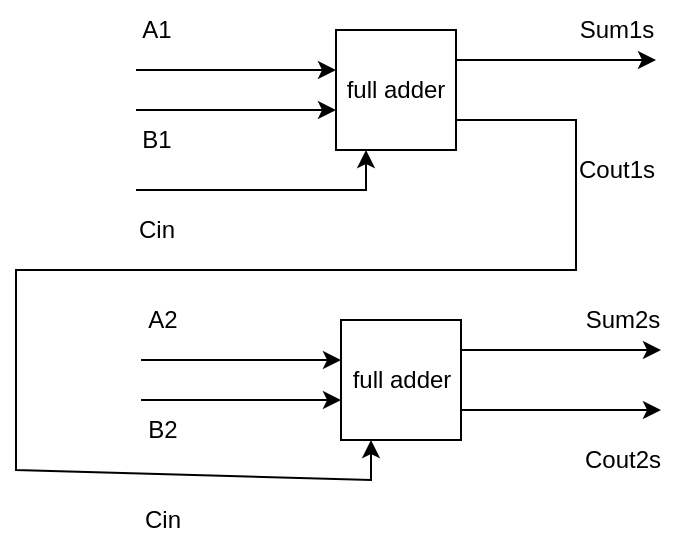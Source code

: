 <mxfile>
    <diagram id="RnIzjZcDYwrT7aIqElQR" name="Page-1">
        <mxGraphModel dx="1086" dy="711" grid="1" gridSize="10" guides="1" tooltips="1" connect="1" arrows="1" fold="1" page="1" pageScale="1" pageWidth="827" pageHeight="1169" math="0" shadow="0">
            <root>
                <mxCell id="0"/>
                <mxCell id="1" parent="0"/>
                <mxCell id="4" style="edgeStyle=none;html=1;exitX=1;exitY=0.25;exitDx=0;exitDy=0;" edge="1" parent="1" source="2">
                    <mxGeometry relative="1" as="geometry">
                        <mxPoint x="510" y="355" as="targetPoint"/>
                    </mxGeometry>
                </mxCell>
                <mxCell id="2" value="full adder" style="rounded=0;whiteSpace=wrap;html=1;" vertex="1" parent="1">
                    <mxGeometry x="350" y="340" width="60" height="60" as="geometry"/>
                </mxCell>
                <mxCell id="6" style="edgeStyle=none;html=1;exitX=1;exitY=0.75;exitDx=0;exitDy=0;" edge="1" parent="1">
                    <mxGeometry relative="1" as="geometry">
                        <mxPoint x="350" y="360" as="targetPoint"/>
                        <mxPoint x="250" y="360" as="sourcePoint"/>
                    </mxGeometry>
                </mxCell>
                <mxCell id="7" style="edgeStyle=none;html=1;exitX=1;exitY=0.75;exitDx=0;exitDy=0;" edge="1" parent="1">
                    <mxGeometry relative="1" as="geometry">
                        <mxPoint x="350" y="380" as="targetPoint"/>
                        <mxPoint x="250" y="380" as="sourcePoint"/>
                    </mxGeometry>
                </mxCell>
                <mxCell id="8" style="edgeStyle=none;html=1;exitX=1;exitY=0.75;exitDx=0;exitDy=0;entryX=0.25;entryY=1;entryDx=0;entryDy=0;rounded=0;" edge="1" parent="1" target="2">
                    <mxGeometry relative="1" as="geometry">
                        <mxPoint x="350" y="420" as="targetPoint"/>
                        <mxPoint x="250" y="420" as="sourcePoint"/>
                        <Array as="points">
                            <mxPoint x="365" y="420"/>
                        </Array>
                    </mxGeometry>
                </mxCell>
                <mxCell id="9" value="Cin" style="text;html=1;align=center;verticalAlign=middle;resizable=0;points=[];autosize=1;strokeColor=none;fillColor=none;" vertex="1" parent="1">
                    <mxGeometry x="240" y="425" width="40" height="30" as="geometry"/>
                </mxCell>
                <mxCell id="10" value="A1" style="text;html=1;align=center;verticalAlign=middle;resizable=0;points=[];autosize=1;strokeColor=none;fillColor=none;" vertex="1" parent="1">
                    <mxGeometry x="240" y="325" width="40" height="30" as="geometry"/>
                </mxCell>
                <mxCell id="11" value="B1" style="text;html=1;align=center;verticalAlign=middle;resizable=0;points=[];autosize=1;strokeColor=none;fillColor=none;" vertex="1" parent="1">
                    <mxGeometry x="240" y="380" width="40" height="30" as="geometry"/>
                </mxCell>
                <mxCell id="12" value="Sum1s" style="text;html=1;align=center;verticalAlign=middle;resizable=0;points=[];autosize=1;strokeColor=none;fillColor=none;" vertex="1" parent="1">
                    <mxGeometry x="460" y="325" width="60" height="30" as="geometry"/>
                </mxCell>
                <mxCell id="13" value="Cout1s" style="text;html=1;align=center;verticalAlign=middle;resizable=0;points=[];autosize=1;strokeColor=none;fillColor=none;" vertex="1" parent="1">
                    <mxGeometry x="460" y="395" width="60" height="30" as="geometry"/>
                </mxCell>
                <mxCell id="14" style="edgeStyle=none;html=1;exitX=1;exitY=0.25;exitDx=0;exitDy=0;" edge="1" parent="1" source="16">
                    <mxGeometry relative="1" as="geometry">
                        <mxPoint x="512.5" y="500" as="targetPoint"/>
                    </mxGeometry>
                </mxCell>
                <mxCell id="15" style="edgeStyle=none;html=1;exitX=1;exitY=0.75;exitDx=0;exitDy=0;" edge="1" parent="1" source="16">
                    <mxGeometry relative="1" as="geometry">
                        <mxPoint x="512.5" y="530" as="targetPoint"/>
                    </mxGeometry>
                </mxCell>
                <mxCell id="16" value="full adder" style="rounded=0;whiteSpace=wrap;html=1;" vertex="1" parent="1">
                    <mxGeometry x="352.5" y="485" width="60" height="60" as="geometry"/>
                </mxCell>
                <mxCell id="17" style="edgeStyle=none;html=1;exitX=1;exitY=0.75;exitDx=0;exitDy=0;" edge="1" parent="1">
                    <mxGeometry relative="1" as="geometry">
                        <mxPoint x="352.5" y="505" as="targetPoint"/>
                        <mxPoint x="252.5" y="505" as="sourcePoint"/>
                    </mxGeometry>
                </mxCell>
                <mxCell id="18" style="edgeStyle=none;html=1;exitX=1;exitY=0.75;exitDx=0;exitDy=0;" edge="1" parent="1">
                    <mxGeometry relative="1" as="geometry">
                        <mxPoint x="352.5" y="525" as="targetPoint"/>
                        <mxPoint x="252.5" y="525" as="sourcePoint"/>
                    </mxGeometry>
                </mxCell>
                <mxCell id="19" style="edgeStyle=none;html=1;exitX=1;exitY=0.75;exitDx=0;exitDy=0;entryX=0.25;entryY=1;entryDx=0;entryDy=0;rounded=0;" edge="1" parent="1" target="16" source="2">
                    <mxGeometry relative="1" as="geometry">
                        <mxPoint x="352.5" y="565" as="targetPoint"/>
                        <mxPoint x="252.5" y="565" as="sourcePoint"/>
                        <Array as="points">
                            <mxPoint x="470" y="385"/>
                            <mxPoint x="470" y="460"/>
                            <mxPoint x="190" y="460"/>
                            <mxPoint x="190" y="560"/>
                            <mxPoint x="367.5" y="565"/>
                        </Array>
                    </mxGeometry>
                </mxCell>
                <mxCell id="20" value="Cin" style="text;html=1;align=center;verticalAlign=middle;resizable=0;points=[];autosize=1;strokeColor=none;fillColor=none;" vertex="1" parent="1">
                    <mxGeometry x="242.5" y="570" width="40" height="30" as="geometry"/>
                </mxCell>
                <mxCell id="21" value="A2" style="text;html=1;align=center;verticalAlign=middle;resizable=0;points=[];autosize=1;strokeColor=none;fillColor=none;" vertex="1" parent="1">
                    <mxGeometry x="242.5" y="470" width="40" height="30" as="geometry"/>
                </mxCell>
                <mxCell id="22" value="B2" style="text;html=1;align=center;verticalAlign=middle;resizable=0;points=[];autosize=1;strokeColor=none;fillColor=none;" vertex="1" parent="1">
                    <mxGeometry x="242.5" y="525" width="40" height="30" as="geometry"/>
                </mxCell>
                <mxCell id="23" value="Sum2s" style="text;html=1;align=center;verticalAlign=middle;resizable=0;points=[];autosize=1;strokeColor=none;fillColor=none;" vertex="1" parent="1">
                    <mxGeometry x="462.5" y="470" width="60" height="30" as="geometry"/>
                </mxCell>
                <mxCell id="24" value="Cout2s" style="text;html=1;align=center;verticalAlign=middle;resizable=0;points=[];autosize=1;strokeColor=none;fillColor=none;" vertex="1" parent="1">
                    <mxGeometry x="462.5" y="540" width="60" height="30" as="geometry"/>
                </mxCell>
            </root>
        </mxGraphModel>
    </diagram>
</mxfile>
